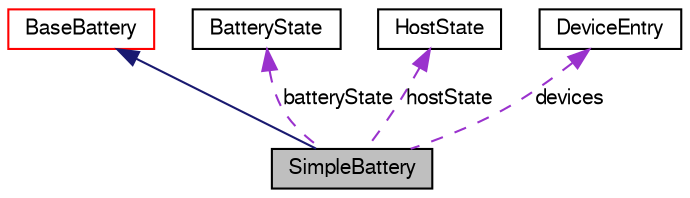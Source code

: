 digraph G
{
  edge [fontname="FreeSans",fontsize="10",labelfontname="FreeSans",labelfontsize="10"];
  node [fontname="FreeSans",fontsize="10",shape=record];
  Node1 [label="SimpleBattery",height=0.2,width=0.4,color="black", fillcolor="grey75", style="filled" fontcolor="black"];
  Node2 -> Node1 [dir=back,color="midnightblue",fontsize="10",style="solid",fontname="FreeSans"];
  Node2 [label="BaseBattery",height=0.2,width=0.4,color="red", fillcolor="white", style="filled",URL="$a00016.html",tooltip="Base class for any power source."];
  Node3 -> Node1 [dir=back,color="darkorchid3",fontsize="10",style="dashed",label="batteryState",fontname="FreeSans"];
  Node3 [label="BatteryState",height=0.2,width=0.4,color="black", fillcolor="white", style="filled",URL="$a00031.html",tooltip="residual capacity of battery"];
  Node4 -> Node1 [dir=back,color="darkorchid3",fontsize="10",style="dashed",label="hostState",fontname="FreeSans"];
  Node4 [label="HostState",height=0.2,width=0.4,color="black", fillcolor="white", style="filled",URL="$a00098.html",tooltip="HostState is published by the battery to announce host failure."];
  Node5 -> Node1 [dir=back,color="darkorchid3",fontsize="10",style="dashed",label="devices",fontname="FreeSans"];
  Node5 [label="DeviceEntry",height=0.2,width=0.4,color="black", fillcolor="white", style="filled",URL="$a00082.html",tooltip="per-device/per-account record of battery consumption, is passed to BatteryStats on..."];
}

